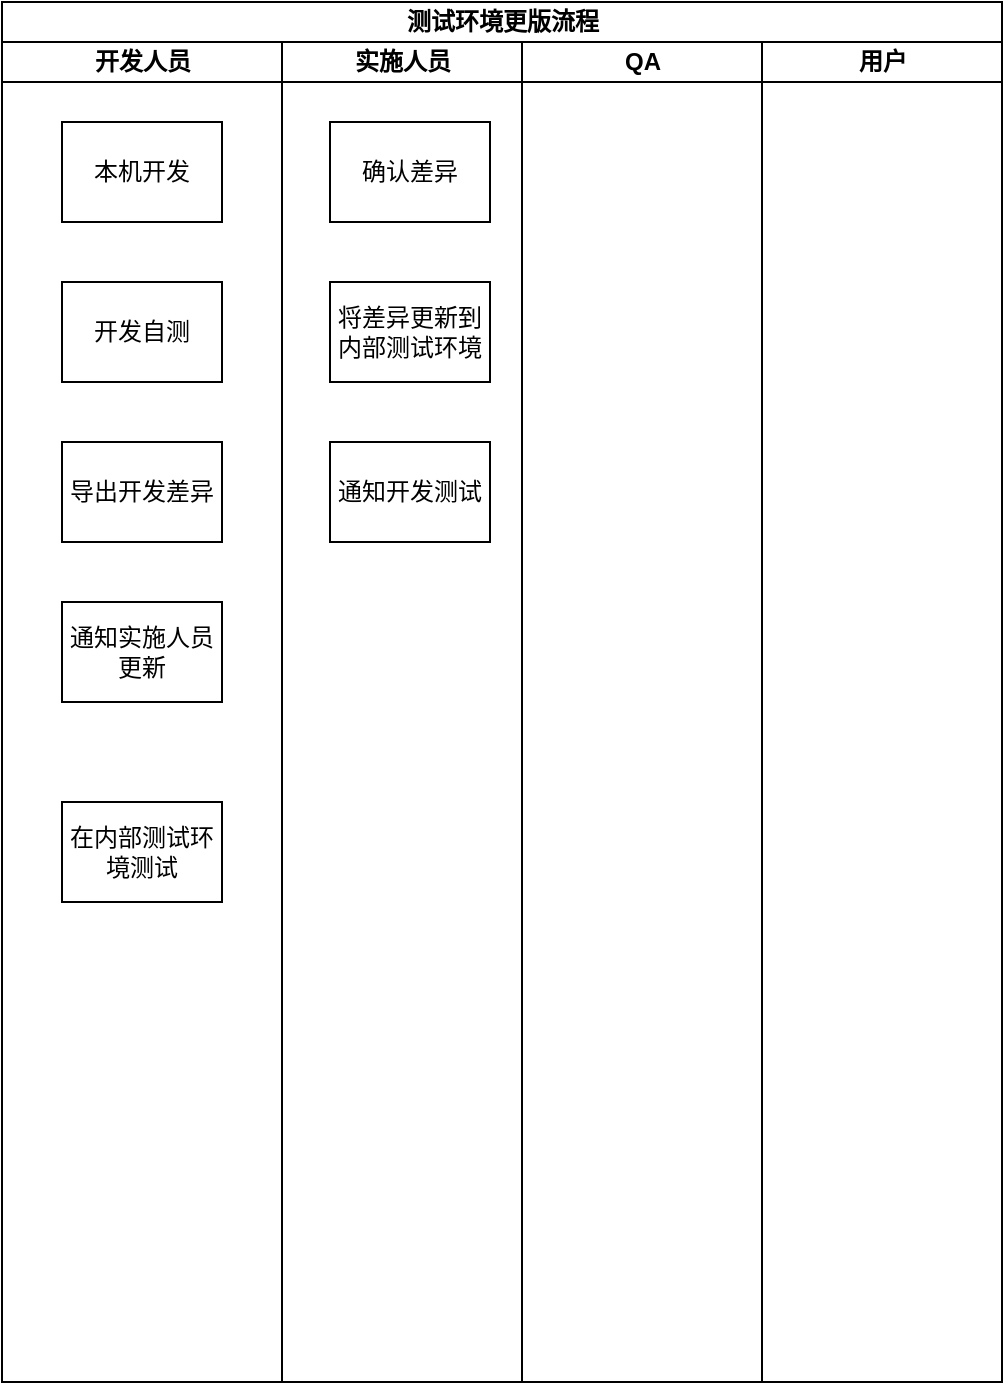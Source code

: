 <mxfile version="26.2.9">
  <diagram id="prtHgNgQTEPvFCAcTncT" name="Page-1">
    <mxGraphModel dx="830" dy="477" grid="1" gridSize="10" guides="1" tooltips="1" connect="1" arrows="1" fold="1" page="1" pageScale="1" pageWidth="827" pageHeight="1169" math="0" shadow="0">
      <root>
        <mxCell id="0" />
        <mxCell id="1" parent="0" />
        <mxCell id="2Te6Pes0WRBmmToiG1yR-1" value="测试环境更版流程" style="swimlane;childLayout=stackLayout;resizeParent=1;resizeParentMax=0;startSize=20;html=1;" vertex="1" parent="1">
          <mxGeometry x="170.0" y="20" width="500.0" height="690" as="geometry" />
        </mxCell>
        <mxCell id="2Te6Pes0WRBmmToiG1yR-2" value="开发人员" style="swimlane;startSize=20;html=1;" vertex="1" parent="2Te6Pes0WRBmmToiG1yR-1">
          <mxGeometry y="20" width="140.0" height="670" as="geometry" />
        </mxCell>
        <mxCell id="2Te6Pes0WRBmmToiG1yR-6" value="本机开发" style="rounded=0;whiteSpace=wrap;html=1;" vertex="1" parent="2Te6Pes0WRBmmToiG1yR-2">
          <mxGeometry x="30" y="40" width="80" height="50" as="geometry" />
        </mxCell>
        <mxCell id="2Te6Pes0WRBmmToiG1yR-7" value="开发自测" style="rounded=0;whiteSpace=wrap;html=1;" vertex="1" parent="2Te6Pes0WRBmmToiG1yR-2">
          <mxGeometry x="30" y="120" width="80" height="50" as="geometry" />
        </mxCell>
        <mxCell id="2Te6Pes0WRBmmToiG1yR-8" value="导出开发差异" style="rounded=0;whiteSpace=wrap;html=1;" vertex="1" parent="2Te6Pes0WRBmmToiG1yR-2">
          <mxGeometry x="30" y="200" width="80" height="50" as="geometry" />
        </mxCell>
        <mxCell id="2Te6Pes0WRBmmToiG1yR-9" value="通知实施人员更新" style="rounded=0;whiteSpace=wrap;html=1;" vertex="1" parent="2Te6Pes0WRBmmToiG1yR-2">
          <mxGeometry x="30" y="280" width="80" height="50" as="geometry" />
        </mxCell>
        <mxCell id="2Te6Pes0WRBmmToiG1yR-13" value="在内部测试环境测试" style="rounded=0;whiteSpace=wrap;html=1;" vertex="1" parent="2Te6Pes0WRBmmToiG1yR-2">
          <mxGeometry x="30" y="380" width="80" height="50" as="geometry" />
        </mxCell>
        <mxCell id="2Te6Pes0WRBmmToiG1yR-3" value="实施人员" style="swimlane;startSize=20;html=1;" vertex="1" parent="2Te6Pes0WRBmmToiG1yR-1">
          <mxGeometry x="140.0" y="20" width="120" height="670" as="geometry">
            <mxRectangle x="120" y="20" width="40" height="460" as="alternateBounds" />
          </mxGeometry>
        </mxCell>
        <mxCell id="2Te6Pes0WRBmmToiG1yR-10" value="确认差异" style="rounded=0;whiteSpace=wrap;html=1;" vertex="1" parent="2Te6Pes0WRBmmToiG1yR-3">
          <mxGeometry x="24" y="40" width="80" height="50" as="geometry" />
        </mxCell>
        <mxCell id="2Te6Pes0WRBmmToiG1yR-11" value="将差异更新到内部测试环境" style="rounded=0;whiteSpace=wrap;html=1;" vertex="1" parent="2Te6Pes0WRBmmToiG1yR-3">
          <mxGeometry x="24" y="120" width="80" height="50" as="geometry" />
        </mxCell>
        <mxCell id="2Te6Pes0WRBmmToiG1yR-12" value="通知开发测试" style="rounded=0;whiteSpace=wrap;html=1;" vertex="1" parent="2Te6Pes0WRBmmToiG1yR-3">
          <mxGeometry x="24" y="200" width="80" height="50" as="geometry" />
        </mxCell>
        <mxCell id="2Te6Pes0WRBmmToiG1yR-4" value="QA" style="swimlane;startSize=20;html=1;" vertex="1" parent="2Te6Pes0WRBmmToiG1yR-1">
          <mxGeometry x="260.0" y="20" width="120" height="670" as="geometry">
            <mxRectangle x="240" y="20" width="40" height="530" as="alternateBounds" />
          </mxGeometry>
        </mxCell>
        <mxCell id="2Te6Pes0WRBmmToiG1yR-5" value="用户" style="swimlane;startSize=20;html=1;" vertex="1" parent="2Te6Pes0WRBmmToiG1yR-1">
          <mxGeometry x="380.0" y="20" width="120" height="670" as="geometry">
            <mxRectangle x="240" y="20" width="40" height="530" as="alternateBounds" />
          </mxGeometry>
        </mxCell>
      </root>
    </mxGraphModel>
  </diagram>
</mxfile>
